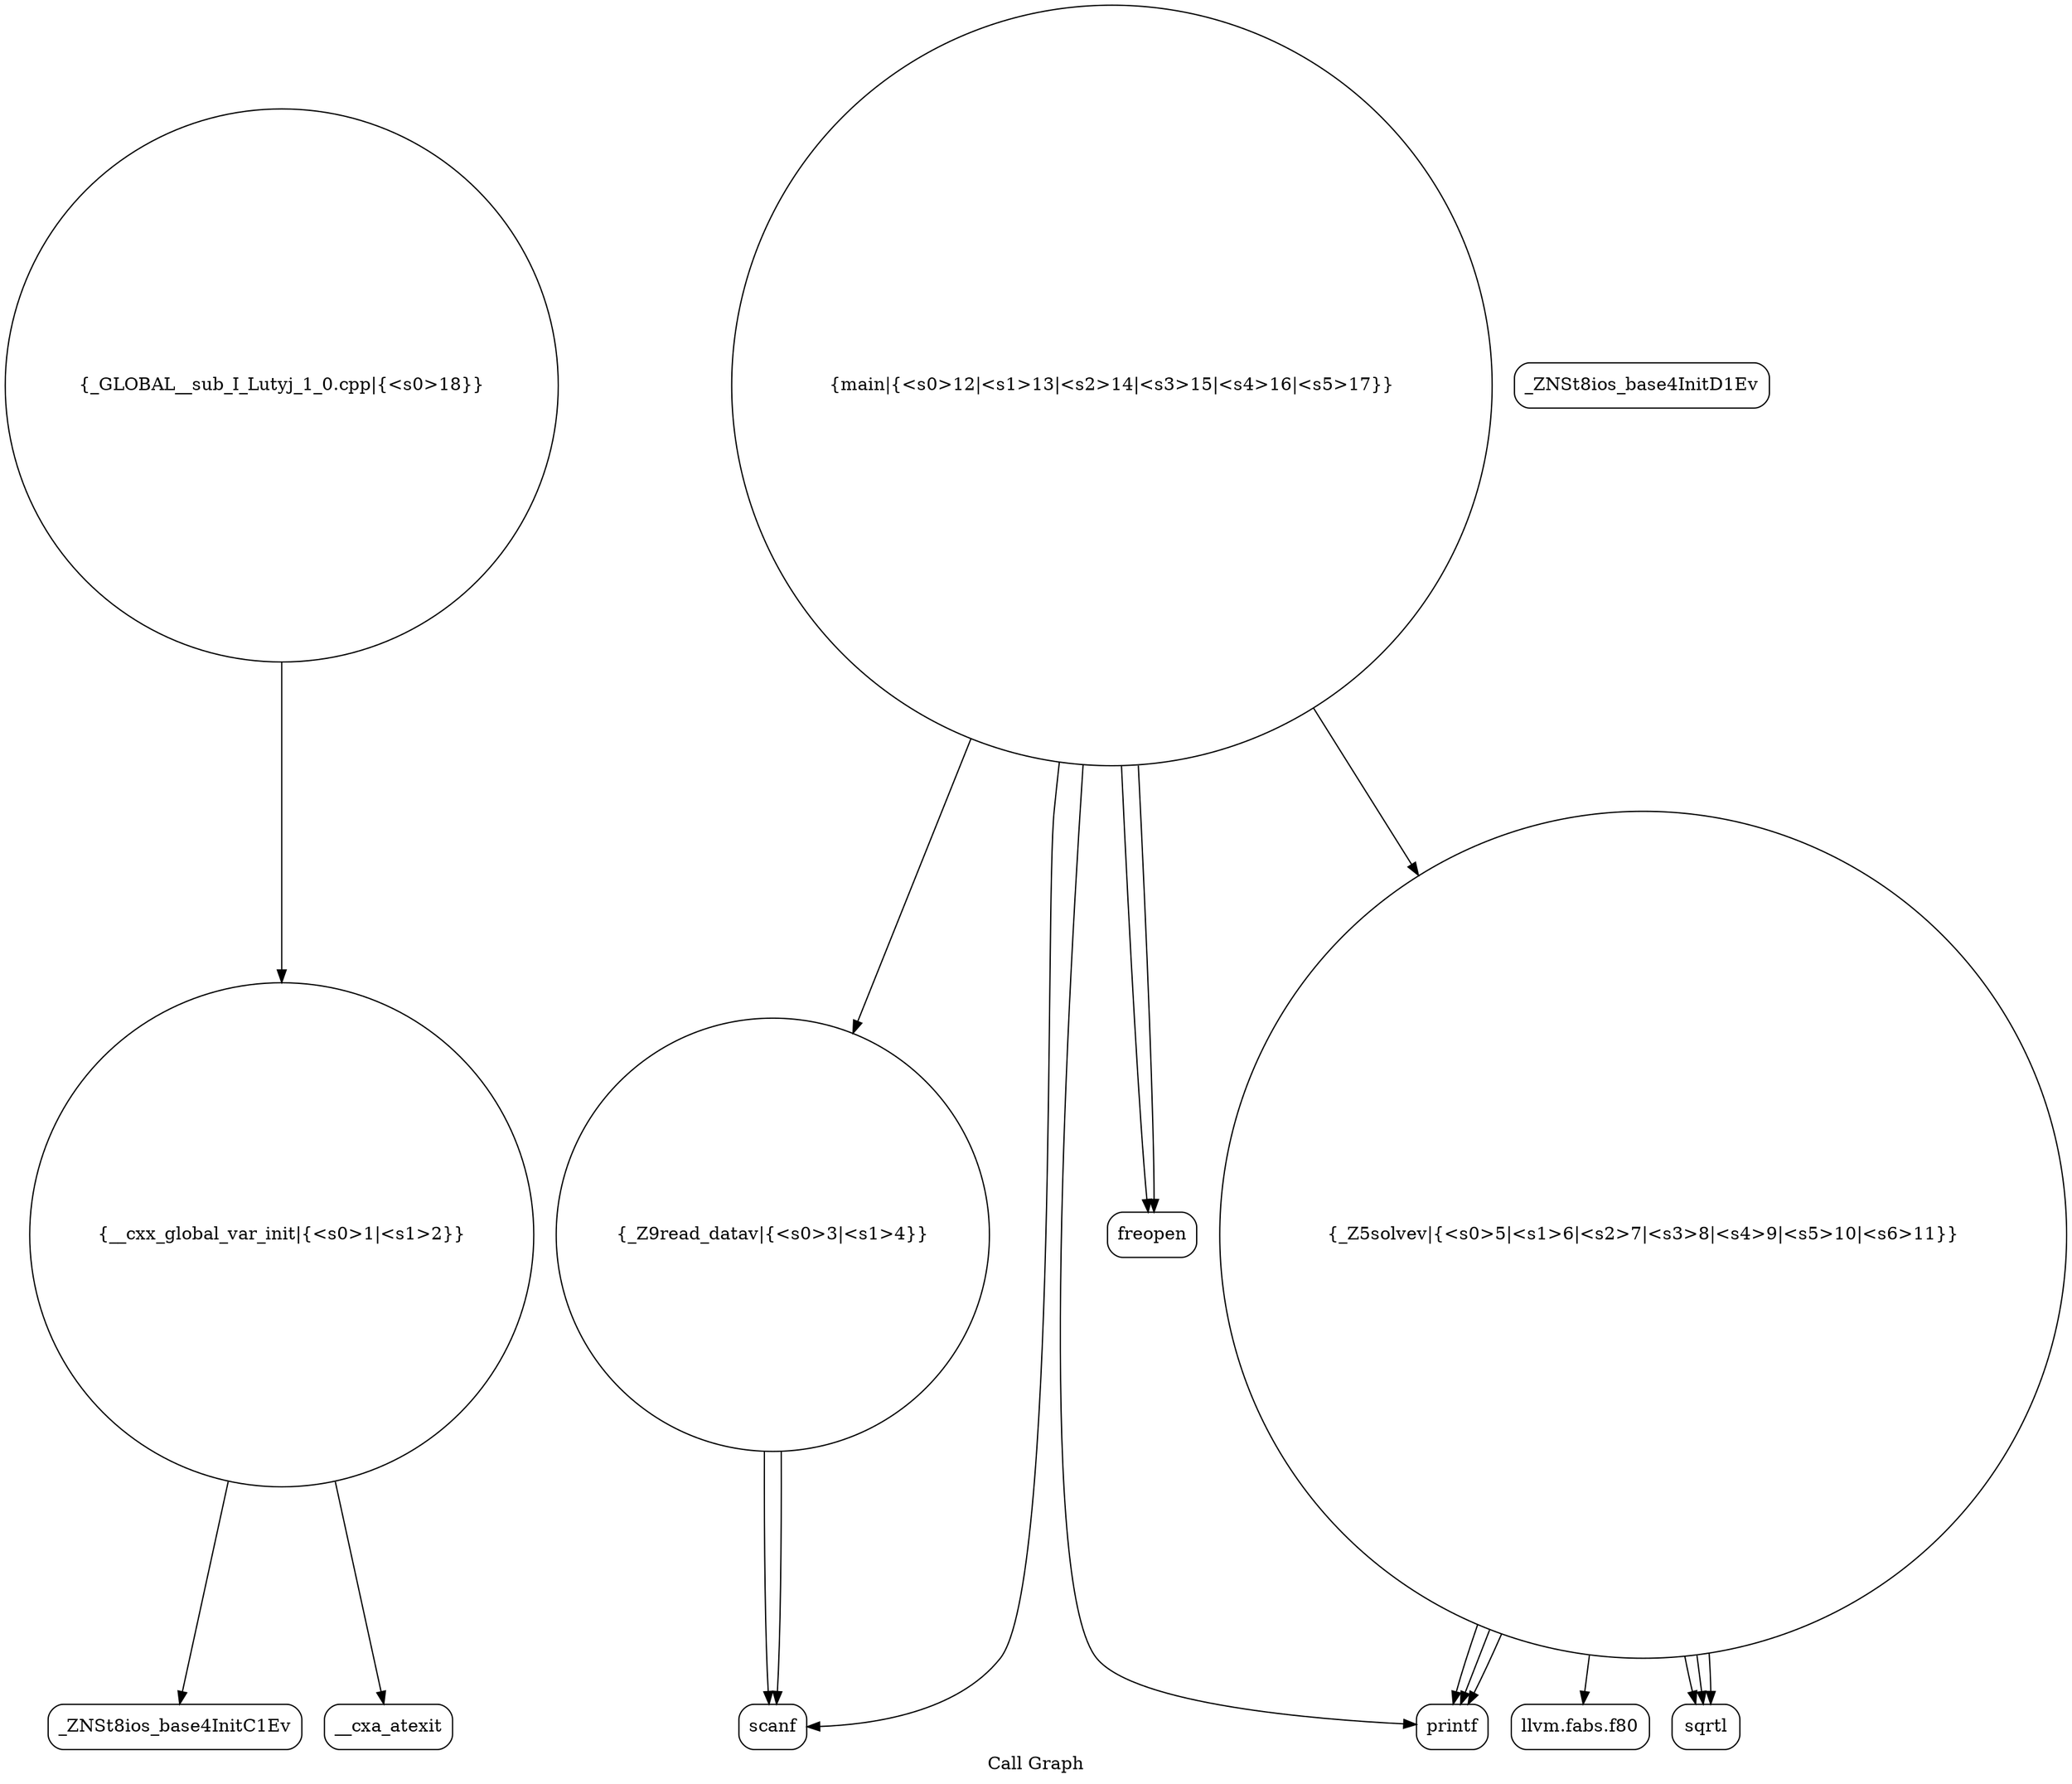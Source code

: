 digraph "Call Graph" {
	label="Call Graph";

	Node0x56365dfcfdc0 [shape=record,shape=circle,label="{__cxx_global_var_init|{<s0>1|<s1>2}}"];
	Node0x56365dfcfdc0:s0 -> Node0x56365dfd0250[color=black];
	Node0x56365dfcfdc0:s1 -> Node0x56365dfd0350[color=black];
	Node0x56365dfd0550 [shape=record,shape=Mrecord,label="{printf}"];
	Node0x56365dfd02d0 [shape=record,shape=Mrecord,label="{_ZNSt8ios_base4InitD1Ev}"];
	Node0x56365dfd0650 [shape=record,shape=Mrecord,label="{llvm.fabs.f80}"];
	Node0x56365dfd03d0 [shape=record,shape=circle,label="{_Z9read_datav|{<s0>3|<s1>4}}"];
	Node0x56365dfd03d0:s0 -> Node0x56365dfd0450[color=black];
	Node0x56365dfd03d0:s1 -> Node0x56365dfd0450[color=black];
	Node0x56365dfd0750 [shape=record,shape=Mrecord,label="{freopen}"];
	Node0x56365dfd04d0 [shape=record,shape=circle,label="{_Z5solvev|{<s0>5|<s1>6|<s2>7|<s3>8|<s4>9|<s5>10|<s6>11}}"];
	Node0x56365dfd04d0:s0 -> Node0x56365dfd05d0[color=black];
	Node0x56365dfd04d0:s1 -> Node0x56365dfd0550[color=black];
	Node0x56365dfd04d0:s2 -> Node0x56365dfd05d0[color=black];
	Node0x56365dfd04d0:s3 -> Node0x56365dfd0550[color=black];
	Node0x56365dfd04d0:s4 -> Node0x56365dfd05d0[color=black];
	Node0x56365dfd04d0:s5 -> Node0x56365dfd0650[color=black];
	Node0x56365dfd04d0:s6 -> Node0x56365dfd0550[color=black];
	Node0x56365dfd0250 [shape=record,shape=Mrecord,label="{_ZNSt8ios_base4InitC1Ev}"];
	Node0x56365dfd05d0 [shape=record,shape=Mrecord,label="{sqrtl}"];
	Node0x56365dfd0350 [shape=record,shape=Mrecord,label="{__cxa_atexit}"];
	Node0x56365dfd06d0 [shape=record,shape=circle,label="{main|{<s0>12|<s1>13|<s2>14|<s3>15|<s4>16|<s5>17}}"];
	Node0x56365dfd06d0:s0 -> Node0x56365dfd0750[color=black];
	Node0x56365dfd06d0:s1 -> Node0x56365dfd0750[color=black];
	Node0x56365dfd06d0:s2 -> Node0x56365dfd0450[color=black];
	Node0x56365dfd06d0:s3 -> Node0x56365dfd0550[color=black];
	Node0x56365dfd06d0:s4 -> Node0x56365dfd03d0[color=black];
	Node0x56365dfd06d0:s5 -> Node0x56365dfd04d0[color=black];
	Node0x56365dfd0450 [shape=record,shape=Mrecord,label="{scanf}"];
	Node0x56365dfd07d0 [shape=record,shape=circle,label="{_GLOBAL__sub_I_Lutyj_1_0.cpp|{<s0>18}}"];
	Node0x56365dfd07d0:s0 -> Node0x56365dfcfdc0[color=black];
}
